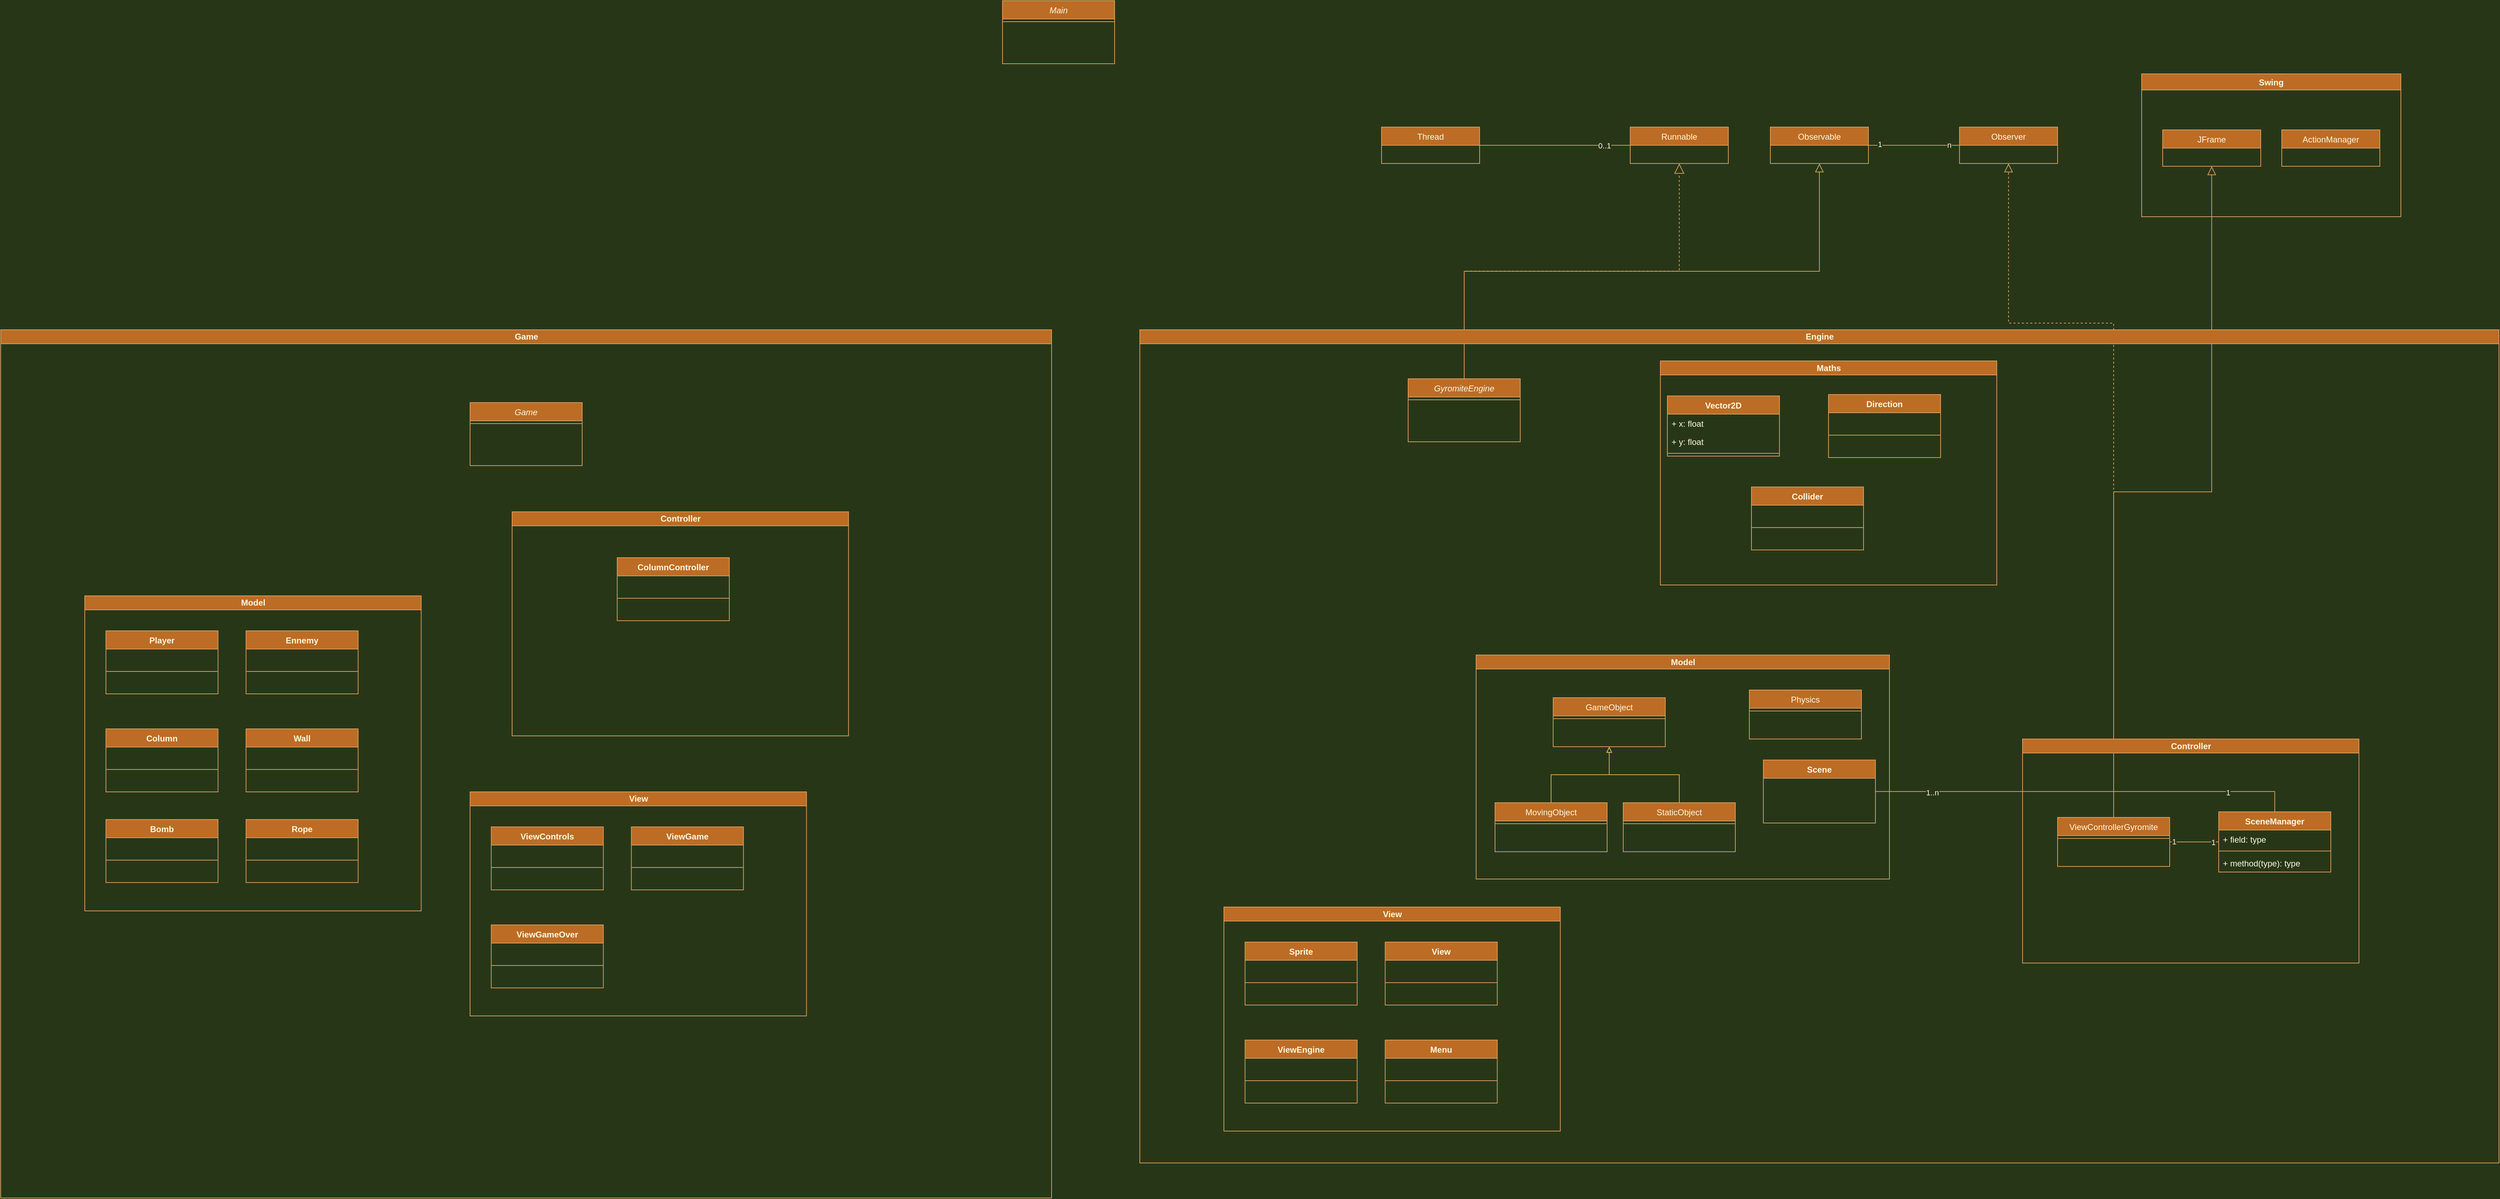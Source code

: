 <mxfile version="14.0.1" type="github">
  <diagram id="C5RBs43oDa-KdzZeNtuy" name="Page-1">
    <mxGraphModel dx="4154" dy="2034" grid="1" gridSize="10" guides="1" tooltips="1" connect="1" arrows="1" fold="1" page="1" pageScale="1" pageWidth="827" pageHeight="1169" background="#283618" math="0" shadow="0">
      <root>
        <mxCell id="WIyWlLk6GJQsqaUBKTNV-0" />
        <mxCell id="WIyWlLk6GJQsqaUBKTNV-1" parent="WIyWlLk6GJQsqaUBKTNV-0" />
        <mxCell id="8KOI1_YlrmLfLzNtjn5b-30" value="Thread" style="swimlane;fontStyle=0;childLayout=stackLayout;horizontal=1;startSize=26;fillColor=#BC6C25;horizontalStack=0;resizeParent=1;resizeParentMax=0;resizeLast=0;collapsible=1;marginBottom=0;strokeColor=#DDA15E;fontColor=#FEFAE0;" parent="WIyWlLk6GJQsqaUBKTNV-1" vertex="1">
          <mxGeometry x="-109" y="-909.5" width="140" height="52" as="geometry" />
        </mxCell>
        <mxCell id="8KOI1_YlrmLfLzNtjn5b-31" value="Observer" style="swimlane;fontStyle=0;childLayout=stackLayout;horizontal=1;startSize=26;fillColor=#BC6C25;horizontalStack=0;resizeParent=1;resizeParentMax=0;resizeLast=0;collapsible=1;marginBottom=0;strokeColor=#DDA15E;fontColor=#FEFAE0;" parent="WIyWlLk6GJQsqaUBKTNV-1" vertex="1">
          <mxGeometry x="716" y="-909.5" width="140" height="52" as="geometry" />
        </mxCell>
        <mxCell id="8KOI1_YlrmLfLzNtjn5b-64" style="edgeStyle=orthogonalEdgeStyle;rounded=0;sketch=0;orthogonalLoop=1;jettySize=auto;html=1;exitX=1;exitY=0.5;exitDx=0;exitDy=0;entryX=0;entryY=0.5;entryDx=0;entryDy=0;endArrow=none;endFill=0;fontColor=#FEFAE0;labelBackgroundColor=#283618;strokeColor=#DDA15E;" parent="WIyWlLk6GJQsqaUBKTNV-1" source="8KOI1_YlrmLfLzNtjn5b-32" target="8KOI1_YlrmLfLzNtjn5b-31" edge="1">
          <mxGeometry relative="1" as="geometry" />
        </mxCell>
        <mxCell id="8KOI1_YlrmLfLzNtjn5b-65" value="1" style="edgeLabel;html=1;align=center;verticalAlign=middle;resizable=0;points=[];fontColor=#FEFAE0;labelBackgroundColor=#283618;" parent="8KOI1_YlrmLfLzNtjn5b-64" vertex="1" connectable="0">
          <mxGeometry x="-0.754" y="2" relative="1" as="geometry">
            <mxPoint as="offset" />
          </mxGeometry>
        </mxCell>
        <mxCell id="8KOI1_YlrmLfLzNtjn5b-66" value="n" style="edgeLabel;html=1;align=center;verticalAlign=middle;resizable=0;points=[];fontColor=#FEFAE0;labelBackgroundColor=#283618;" parent="8KOI1_YlrmLfLzNtjn5b-64" vertex="1" connectable="0">
          <mxGeometry x="0.763" y="1" relative="1" as="geometry">
            <mxPoint as="offset" />
          </mxGeometry>
        </mxCell>
        <mxCell id="8KOI1_YlrmLfLzNtjn5b-32" value="Observable" style="swimlane;fontStyle=0;childLayout=stackLayout;horizontal=1;startSize=26;fillColor=#BC6C25;horizontalStack=0;resizeParent=1;resizeParentMax=0;resizeLast=0;collapsible=1;marginBottom=0;strokeColor=#DDA15E;fontColor=#FEFAE0;" parent="WIyWlLk6GJQsqaUBKTNV-1" vertex="1">
          <mxGeometry x="446" y="-909.5" width="140" height="52" as="geometry" />
        </mxCell>
        <mxCell id="8KOI1_YlrmLfLzNtjn5b-33" value="Runnable" style="swimlane;fontStyle=0;childLayout=stackLayout;horizontal=1;startSize=26;fillColor=#BC6C25;horizontalStack=0;resizeParent=1;resizeParentMax=0;resizeLast=0;collapsible=1;marginBottom=0;strokeColor=#DDA15E;fontColor=#FEFAE0;" parent="WIyWlLk6GJQsqaUBKTNV-1" vertex="1">
          <mxGeometry x="246" y="-909.5" width="140" height="52" as="geometry" />
        </mxCell>
        <mxCell id="8KOI1_YlrmLfLzNtjn5b-34" value="JFrame" style="swimlane;fontStyle=0;childLayout=stackLayout;horizontal=1;startSize=26;fillColor=#BC6C25;horizontalStack=0;resizeParent=1;resizeParentMax=0;resizeLast=0;collapsible=1;marginBottom=0;strokeColor=#DDA15E;fontColor=#FEFAE0;" parent="WIyWlLk6GJQsqaUBKTNV-1" vertex="1">
          <mxGeometry x="1006" y="-905.5" width="140" height="52" as="geometry" />
        </mxCell>
        <mxCell id="8KOI1_YlrmLfLzNtjn5b-35" value="ActionManager" style="swimlane;fontStyle=0;childLayout=stackLayout;horizontal=1;startSize=26;fillColor=#BC6C25;horizontalStack=0;resizeParent=1;resizeParentMax=0;resizeLast=0;collapsible=1;marginBottom=0;strokeColor=#DDA15E;fontColor=#FEFAE0;" parent="WIyWlLk6GJQsqaUBKTNV-1" vertex="1">
          <mxGeometry x="1176" y="-905.5" width="140" height="52" as="geometry" />
        </mxCell>
        <mxCell id="8KOI1_YlrmLfLzNtjn5b-39" value="" style="endArrow=none;html=1;fontColor=#FEFAE0;exitX=1;exitY=0.5;exitDx=0;exitDy=0;entryX=0;entryY=0.5;entryDx=0;entryDy=0;labelBackgroundColor=#283618;strokeColor=#DDA15E;" parent="WIyWlLk6GJQsqaUBKTNV-1" source="8KOI1_YlrmLfLzNtjn5b-30" target="8KOI1_YlrmLfLzNtjn5b-33" edge="1">
          <mxGeometry width="50" height="50" relative="1" as="geometry">
            <mxPoint x="406" y="-729.5" as="sourcePoint" />
            <mxPoint x="456" y="-779.5" as="targetPoint" />
          </mxGeometry>
        </mxCell>
        <mxCell id="8KOI1_YlrmLfLzNtjn5b-69" value="0..1" style="edgeLabel;html=1;align=center;verticalAlign=middle;resizable=0;points=[];fontColor=#FEFAE0;labelBackgroundColor=#283618;" parent="8KOI1_YlrmLfLzNtjn5b-39" vertex="1" connectable="0">
          <mxGeometry x="0.653" relative="1" as="geometry">
            <mxPoint as="offset" />
          </mxGeometry>
        </mxCell>
        <mxCell id="8KOI1_YlrmLfLzNtjn5b-40" value="" style="endArrow=block;endSize=10;endFill=0;shadow=0;strokeWidth=1;rounded=0;edgeStyle=elbowEdgeStyle;elbow=vertical;entryX=0.5;entryY=1;entryDx=0;entryDy=0;exitX=0.5;exitY=0;exitDx=0;exitDy=0;labelBackgroundColor=#283618;strokeColor=#DDA15E;fontColor=#FEFAE0;" parent="WIyWlLk6GJQsqaUBKTNV-1" source="8KOI1_YlrmLfLzNtjn5b-0" target="8KOI1_YlrmLfLzNtjn5b-32" edge="1">
          <mxGeometry width="160" relative="1" as="geometry">
            <mxPoint x="216" y="-449.5" as="sourcePoint" />
            <mxPoint x="316" y="-599.5" as="targetPoint" />
          </mxGeometry>
        </mxCell>
        <mxCell id="8KOI1_YlrmLfLzNtjn5b-41" value="" style="endArrow=block;dashed=1;endFill=0;endSize=12;html=1;fontColor=#FEFAE0;exitX=0.5;exitY=0;exitDx=0;exitDy=0;entryX=0.5;entryY=1;entryDx=0;entryDy=0;edgeStyle=orthogonalEdgeStyle;rounded=0;labelBackgroundColor=#283618;strokeColor=#DDA15E;" parent="WIyWlLk6GJQsqaUBKTNV-1" source="8KOI1_YlrmLfLzNtjn5b-0" target="8KOI1_YlrmLfLzNtjn5b-33" edge="1">
          <mxGeometry width="160" relative="1" as="geometry">
            <mxPoint x="356" y="-709.5" as="sourcePoint" />
            <mxPoint x="516" y="-709.5" as="targetPoint" />
          </mxGeometry>
        </mxCell>
        <mxCell id="8KOI1_YlrmLfLzNtjn5b-50" value="" style="endArrow=block;endSize=10;endFill=0;shadow=0;strokeWidth=1;rounded=0;edgeStyle=elbowEdgeStyle;elbow=vertical;entryX=0.5;entryY=1;entryDx=0;entryDy=0;exitX=0.5;exitY=0;exitDx=0;exitDy=0;labelBackgroundColor=#283618;strokeColor=#DDA15E;fontColor=#FEFAE0;" parent="WIyWlLk6GJQsqaUBKTNV-1" source="8KOI1_YlrmLfLzNtjn5b-42" target="8KOI1_YlrmLfLzNtjn5b-34" edge="1">
          <mxGeometry width="160" relative="1" as="geometry">
            <mxPoint x="-19.0" y="-269.5" as="sourcePoint" />
            <mxPoint x="336" y="-399.5" as="targetPoint" />
          </mxGeometry>
        </mxCell>
        <mxCell id="8KOI1_YlrmLfLzNtjn5b-63" value="" style="endArrow=block;endSize=10;endFill=0;shadow=0;strokeWidth=1;rounded=0;edgeStyle=elbowEdgeStyle;elbow=vertical;entryX=0.5;entryY=1;entryDx=0;entryDy=0;exitX=0.5;exitY=0;exitDx=0;exitDy=0;dashed=1;labelBackgroundColor=#283618;strokeColor=#DDA15E;fontColor=#FEFAE0;" parent="WIyWlLk6GJQsqaUBKTNV-1" source="8KOI1_YlrmLfLzNtjn5b-42" target="8KOI1_YlrmLfLzNtjn5b-31" edge="1">
          <mxGeometry width="160" relative="1" as="geometry">
            <mxPoint x="826" y="-309.5" as="sourcePoint" />
            <mxPoint x="1116" y="-537.5" as="targetPoint" />
            <Array as="points">
              <mxPoint x="786" y="-629.5" />
              <mxPoint x="976" y="-349.5" />
            </Array>
          </mxGeometry>
        </mxCell>
        <mxCell id="8KOI1_YlrmLfLzNtjn5b-75" value="Engine" style="swimlane;html=1;startSize=20;horizontal=1;containerType=tree;newEdgeStyle={&quot;edgeStyle&quot;:&quot;elbowEdgeStyle&quot;,&quot;startArrow&quot;:&quot;none&quot;,&quot;endArrow&quot;:&quot;none&quot;};fillColor=#BC6C25;strokeColor=#DDA15E;fontColor=#FEFAE0;" parent="WIyWlLk6GJQsqaUBKTNV-1" vertex="1">
          <mxGeometry x="-454" y="-620" width="1940" height="1190" as="geometry" />
        </mxCell>
        <mxCell id="8KOI1_YlrmLfLzNtjn5b-81" value="Controller" style="swimlane;html=1;startSize=20;horizontal=1;containerType=tree;newEdgeStyle={&quot;edgeStyle&quot;:&quot;elbowEdgeStyle&quot;,&quot;startArrow&quot;:&quot;none&quot;,&quot;endArrow&quot;:&quot;none&quot;};fillColor=#BC6C25;strokeColor=#DDA15E;fontColor=#FEFAE0;" parent="8KOI1_YlrmLfLzNtjn5b-75" vertex="1">
          <mxGeometry x="1260" y="584.5" width="480.2" height="320" as="geometry" />
        </mxCell>
        <mxCell id="8KOI1_YlrmLfLzNtjn5b-42" value="ViewControllerGyromite" style="swimlane;fontStyle=0;align=center;verticalAlign=top;childLayout=stackLayout;horizontal=1;startSize=26;horizontalStack=0;resizeParent=1;resizeLast=0;collapsible=1;marginBottom=0;rounded=0;shadow=0;strokeWidth=1;fillColor=#BC6C25;strokeColor=#DDA15E;fontColor=#FEFAE0;" parent="8KOI1_YlrmLfLzNtjn5b-81" vertex="1">
          <mxGeometry x="50" y="112" width="160" height="70" as="geometry">
            <mxRectangle x="340" y="380" width="170" height="26" as="alternateBounds" />
          </mxGeometry>
        </mxCell>
        <mxCell id="8KOI1_YlrmLfLzNtjn5b-43" value="" style="line;html=1;strokeWidth=1;align=left;verticalAlign=middle;spacingTop=-1;spacingLeft=3;spacingRight=3;rotatable=0;labelPosition=right;points=[];portConstraint=eastwest;labelBackgroundColor=#283618;fillColor=#BC6C25;strokeColor=#DDA15E;fontColor=#FEFAE0;" parent="8KOI1_YlrmLfLzNtjn5b-42" vertex="1">
          <mxGeometry y="26" width="160" height="8" as="geometry" />
        </mxCell>
        <mxCell id="8KOI1_YlrmLfLzNtjn5b-113" value="SceneManager" style="swimlane;fontStyle=1;align=center;verticalAlign=top;childLayout=stackLayout;horizontal=1;startSize=26;horizontalStack=0;resizeParent=1;resizeParentMax=0;resizeLast=0;collapsible=1;marginBottom=0;fillColor=#BC6C25;strokeColor=#DDA15E;fontColor=#FEFAE0;" parent="8KOI1_YlrmLfLzNtjn5b-81" vertex="1">
          <mxGeometry x="280" y="104" width="160" height="86" as="geometry" />
        </mxCell>
        <mxCell id="8KOI1_YlrmLfLzNtjn5b-114" value="+ field: type" style="text;strokeColor=none;fillColor=none;align=left;verticalAlign=top;spacingLeft=4;spacingRight=4;overflow=hidden;rotatable=0;points=[[0,0.5],[1,0.5]];portConstraint=eastwest;fontColor=#FEFAE0;" parent="8KOI1_YlrmLfLzNtjn5b-113" vertex="1">
          <mxGeometry y="26" width="160" height="26" as="geometry" />
        </mxCell>
        <mxCell id="8KOI1_YlrmLfLzNtjn5b-115" value="" style="line;strokeWidth=1;fillColor=none;align=left;verticalAlign=middle;spacingTop=-1;spacingLeft=3;spacingRight=3;rotatable=0;labelPosition=right;points=[];portConstraint=eastwest;labelBackgroundColor=#283618;strokeColor=#DDA15E;fontColor=#FEFAE0;" parent="8KOI1_YlrmLfLzNtjn5b-113" vertex="1">
          <mxGeometry y="52" width="160" height="8" as="geometry" />
        </mxCell>
        <mxCell id="8KOI1_YlrmLfLzNtjn5b-116" value="+ method(type): type" style="text;strokeColor=none;fillColor=none;align=left;verticalAlign=top;spacingLeft=4;spacingRight=4;overflow=hidden;rotatable=0;points=[[0,0.5],[1,0.5]];portConstraint=eastwest;fontColor=#FEFAE0;" parent="8KOI1_YlrmLfLzNtjn5b-113" vertex="1">
          <mxGeometry y="60" width="160" height="26" as="geometry" />
        </mxCell>
        <mxCell id="8KOI1_YlrmLfLzNtjn5b-117" style="edgeStyle=orthogonalEdgeStyle;rounded=0;sketch=0;orthogonalLoop=1;jettySize=auto;html=1;entryX=1;entryY=0.5;entryDx=0;entryDy=0;endArrow=none;endFill=0;fontColor=#FEFAE0;labelBackgroundColor=#283618;strokeColor=#DDA15E;" parent="8KOI1_YlrmLfLzNtjn5b-81" source="8KOI1_YlrmLfLzNtjn5b-113" target="8KOI1_YlrmLfLzNtjn5b-42" edge="1">
          <mxGeometry relative="1" as="geometry" />
        </mxCell>
        <mxCell id="8KOI1_YlrmLfLzNtjn5b-118" value="1" style="edgeLabel;html=1;align=center;verticalAlign=middle;resizable=0;points=[];fontColor=#FEFAE0;labelBackgroundColor=#283618;" parent="8KOI1_YlrmLfLzNtjn5b-117" vertex="1" connectable="0">
          <mxGeometry x="0.841" y="-1" relative="1" as="geometry">
            <mxPoint as="offset" />
          </mxGeometry>
        </mxCell>
        <mxCell id="8KOI1_YlrmLfLzNtjn5b-119" value="1" style="edgeLabel;html=1;align=center;verticalAlign=middle;resizable=0;points=[];fontColor=#FEFAE0;labelBackgroundColor=#283618;" parent="8KOI1_YlrmLfLzNtjn5b-117" vertex="1" connectable="0">
          <mxGeometry x="-0.751" relative="1" as="geometry">
            <mxPoint as="offset" />
          </mxGeometry>
        </mxCell>
        <mxCell id="8KOI1_YlrmLfLzNtjn5b-0" value="GyromiteEngine" style="swimlane;fontStyle=2;align=center;verticalAlign=top;childLayout=stackLayout;horizontal=1;startSize=26;horizontalStack=0;resizeParent=1;resizeLast=0;collapsible=1;marginBottom=0;rounded=0;shadow=0;strokeWidth=1;fillColor=#BC6C25;strokeColor=#DDA15E;fontColor=#FEFAE0;" parent="8KOI1_YlrmLfLzNtjn5b-75" vertex="1">
          <mxGeometry x="383" y="70" width="160" height="90" as="geometry">
            <mxRectangle x="230" y="140" width="160" height="26" as="alternateBounds" />
          </mxGeometry>
        </mxCell>
        <mxCell id="8KOI1_YlrmLfLzNtjn5b-4" value="" style="line;html=1;strokeWidth=1;align=left;verticalAlign=middle;spacingTop=-1;spacingLeft=3;spacingRight=3;rotatable=0;labelPosition=right;points=[];portConstraint=eastwest;labelBackgroundColor=#283618;fillColor=#BC6C25;strokeColor=#DDA15E;fontColor=#FEFAE0;" parent="8KOI1_YlrmLfLzNtjn5b-0" vertex="1">
          <mxGeometry y="26" width="160" height="8" as="geometry" />
        </mxCell>
        <mxCell id="5Mr3wBkSUfu-SN_bbP91-8" value="Model" style="swimlane;html=1;startSize=20;horizontal=1;containerType=tree;newEdgeStyle={&quot;edgeStyle&quot;:&quot;elbowEdgeStyle&quot;,&quot;startArrow&quot;:&quot;none&quot;,&quot;endArrow&quot;:&quot;none&quot;};fillColor=#BC6C25;strokeColor=#DDA15E;fontColor=#FEFAE0;" vertex="1" parent="8KOI1_YlrmLfLzNtjn5b-75">
          <mxGeometry x="480" y="464.5" width="590" height="320" as="geometry" />
        </mxCell>
        <mxCell id="8KOI1_YlrmLfLzNtjn5b-17" value="GameObject" style="swimlane;fontStyle=0;align=center;verticalAlign=top;childLayout=stackLayout;horizontal=1;startSize=26;horizontalStack=0;resizeParent=1;resizeLast=0;collapsible=1;marginBottom=0;rounded=0;shadow=0;strokeWidth=1;fillColor=#BC6C25;strokeColor=#DDA15E;fontColor=#FEFAE0;" parent="5Mr3wBkSUfu-SN_bbP91-8" vertex="1">
          <mxGeometry x="110" y="61" width="160" height="70" as="geometry">
            <mxRectangle x="550" y="140" width="160" height="26" as="alternateBounds" />
          </mxGeometry>
        </mxCell>
        <mxCell id="8KOI1_YlrmLfLzNtjn5b-23" value="" style="line;html=1;strokeWidth=1;align=left;verticalAlign=middle;spacingTop=-1;spacingLeft=3;spacingRight=3;rotatable=0;labelPosition=right;points=[];portConstraint=eastwest;labelBackgroundColor=#283618;fillColor=#BC6C25;strokeColor=#DDA15E;fontColor=#FEFAE0;" parent="8KOI1_YlrmLfLzNtjn5b-17" vertex="1">
          <mxGeometry y="26" width="160" height="8" as="geometry" />
        </mxCell>
        <mxCell id="8KOI1_YlrmLfLzNtjn5b-70" value="Physics" style="swimlane;fontStyle=0;align=center;verticalAlign=top;childLayout=stackLayout;horizontal=1;startSize=26;horizontalStack=0;resizeParent=1;resizeLast=0;collapsible=1;marginBottom=0;rounded=0;shadow=0;strokeWidth=1;fillColor=#BC6C25;strokeColor=#DDA15E;fontColor=#FEFAE0;" parent="5Mr3wBkSUfu-SN_bbP91-8" vertex="1">
          <mxGeometry x="390" y="50" width="160" height="70" as="geometry">
            <mxRectangle x="550" y="140" width="160" height="26" as="alternateBounds" />
          </mxGeometry>
        </mxCell>
        <mxCell id="8KOI1_YlrmLfLzNtjn5b-71" value="" style="line;html=1;strokeWidth=1;align=left;verticalAlign=middle;spacingTop=-1;spacingLeft=3;spacingRight=3;rotatable=0;labelPosition=right;points=[];portConstraint=eastwest;labelBackgroundColor=#283618;fillColor=#BC6C25;strokeColor=#DDA15E;fontColor=#FEFAE0;" parent="8KOI1_YlrmLfLzNtjn5b-70" vertex="1">
          <mxGeometry y="26" width="160" height="8" as="geometry" />
        </mxCell>
        <mxCell id="5Mr3wBkSUfu-SN_bbP91-71" style="edgeStyle=orthogonalEdgeStyle;rounded=0;orthogonalLoop=1;jettySize=auto;html=1;exitX=0.5;exitY=0;exitDx=0;exitDy=0;entryX=0.5;entryY=1;entryDx=0;entryDy=0;fillColor=#fff2cc;strokeColor=#d6b656;endArrow=block;endFill=0;" edge="1" parent="5Mr3wBkSUfu-SN_bbP91-8" source="5Mr3wBkSUfu-SN_bbP91-67" target="8KOI1_YlrmLfLzNtjn5b-17">
          <mxGeometry relative="1" as="geometry" />
        </mxCell>
        <mxCell id="5Mr3wBkSUfu-SN_bbP91-67" value="MovingObject" style="swimlane;fontStyle=0;align=center;verticalAlign=top;childLayout=stackLayout;horizontal=1;startSize=26;horizontalStack=0;resizeParent=1;resizeLast=0;collapsible=1;marginBottom=0;rounded=0;shadow=0;strokeWidth=1;fillColor=#BC6C25;strokeColor=#DDA15E;fontColor=#FEFAE0;" vertex="1" parent="5Mr3wBkSUfu-SN_bbP91-8">
          <mxGeometry x="27" y="211" width="160" height="70" as="geometry">
            <mxRectangle x="550" y="140" width="160" height="26" as="alternateBounds" />
          </mxGeometry>
        </mxCell>
        <mxCell id="5Mr3wBkSUfu-SN_bbP91-68" value="" style="line;html=1;strokeWidth=1;align=left;verticalAlign=middle;spacingTop=-1;spacingLeft=3;spacingRight=3;rotatable=0;labelPosition=right;points=[];portConstraint=eastwest;labelBackgroundColor=#283618;fillColor=#BC6C25;strokeColor=#DDA15E;fontColor=#FEFAE0;" vertex="1" parent="5Mr3wBkSUfu-SN_bbP91-67">
          <mxGeometry y="26" width="160" height="8" as="geometry" />
        </mxCell>
        <mxCell id="5Mr3wBkSUfu-SN_bbP91-69" value="StaticObject" style="swimlane;fontStyle=0;align=center;verticalAlign=top;childLayout=stackLayout;horizontal=1;startSize=26;horizontalStack=0;resizeParent=1;resizeLast=0;collapsible=1;marginBottom=0;rounded=0;shadow=0;strokeWidth=1;fillColor=#BC6C25;strokeColor=#DDA15E;fontColor=#FEFAE0;" vertex="1" parent="5Mr3wBkSUfu-SN_bbP91-8">
          <mxGeometry x="210" y="211" width="160" height="70" as="geometry">
            <mxRectangle x="550" y="140" width="160" height="26" as="alternateBounds" />
          </mxGeometry>
        </mxCell>
        <mxCell id="5Mr3wBkSUfu-SN_bbP91-70" value="" style="line;html=1;strokeWidth=1;align=left;verticalAlign=middle;spacingTop=-1;spacingLeft=3;spacingRight=3;rotatable=0;labelPosition=right;points=[];portConstraint=eastwest;labelBackgroundColor=#283618;fillColor=#BC6C25;strokeColor=#DDA15E;fontColor=#FEFAE0;" vertex="1" parent="5Mr3wBkSUfu-SN_bbP91-69">
          <mxGeometry y="26" width="160" height="8" as="geometry" />
        </mxCell>
        <mxCell id="5Mr3wBkSUfu-SN_bbP91-72" style="edgeStyle=orthogonalEdgeStyle;rounded=0;orthogonalLoop=1;jettySize=auto;html=1;exitX=0.5;exitY=0;exitDx=0;exitDy=0;fillColor=#fff2cc;strokeColor=#d6b656;endArrow=block;endFill=0;entryX=0.5;entryY=1;entryDx=0;entryDy=0;" edge="1" parent="5Mr3wBkSUfu-SN_bbP91-8" source="5Mr3wBkSUfu-SN_bbP91-69" target="8KOI1_YlrmLfLzNtjn5b-17">
          <mxGeometry relative="1" as="geometry">
            <mxPoint x="1370" y="390" as="targetPoint" />
          </mxGeometry>
        </mxCell>
        <mxCell id="8KOI1_YlrmLfLzNtjn5b-104" value="Scene" style="swimlane;fontStyle=1;align=center;verticalAlign=top;childLayout=stackLayout;horizontal=1;startSize=26;horizontalStack=0;resizeParent=1;resizeParentMax=0;resizeLast=0;collapsible=1;marginBottom=0;fillColor=#BC6C25;strokeColor=#DDA15E;fontColor=#FEFAE0;" parent="5Mr3wBkSUfu-SN_bbP91-8" vertex="1">
          <mxGeometry x="410" y="150" width="160" height="90" as="geometry" />
        </mxCell>
        <mxCell id="5Mr3wBkSUfu-SN_bbP91-58" value="View" style="swimlane;html=1;startSize=20;horizontal=1;containerType=tree;newEdgeStyle={&quot;edgeStyle&quot;:&quot;elbowEdgeStyle&quot;,&quot;startArrow&quot;:&quot;none&quot;,&quot;endArrow&quot;:&quot;none&quot;};fillColor=#BC6C25;strokeColor=#DDA15E;fontColor=#FEFAE0;" vertex="1" parent="8KOI1_YlrmLfLzNtjn5b-75">
          <mxGeometry x="120" y="824.5" width="480.2" height="320" as="geometry" />
        </mxCell>
        <mxCell id="5Mr3wBkSUfu-SN_bbP91-59" value="ViewEngine" style="swimlane;fontStyle=1;align=center;verticalAlign=top;childLayout=stackLayout;horizontal=1;startSize=26;horizontalStack=0;resizeParent=1;resizeParentMax=0;resizeLast=0;collapsible=1;marginBottom=0;fillColor=#BC6C25;strokeColor=#DDA15E;fontColor=#FEFAE0;" vertex="1" parent="5Mr3wBkSUfu-SN_bbP91-58">
          <mxGeometry x="30.2" y="190" width="160" height="90" as="geometry" />
        </mxCell>
        <mxCell id="5Mr3wBkSUfu-SN_bbP91-60" value="" style="line;strokeWidth=1;fillColor=none;align=left;verticalAlign=middle;spacingTop=-1;spacingLeft=3;spacingRight=3;rotatable=0;labelPosition=right;points=[];portConstraint=eastwest;labelBackgroundColor=#283618;strokeColor=#DDA15E;fontColor=#FEFAE0;" vertex="1" parent="5Mr3wBkSUfu-SN_bbP91-59">
          <mxGeometry y="26" width="160" height="64" as="geometry" />
        </mxCell>
        <mxCell id="5Mr3wBkSUfu-SN_bbP91-61" value="View" style="swimlane;fontStyle=1;align=center;verticalAlign=top;childLayout=stackLayout;horizontal=1;startSize=26;horizontalStack=0;resizeParent=1;resizeParentMax=0;resizeLast=0;collapsible=1;marginBottom=0;fillColor=#BC6C25;strokeColor=#DDA15E;fontColor=#FEFAE0;" vertex="1" parent="5Mr3wBkSUfu-SN_bbP91-58">
          <mxGeometry x="230.2" y="50" width="160" height="90" as="geometry" />
        </mxCell>
        <mxCell id="5Mr3wBkSUfu-SN_bbP91-62" value="" style="line;strokeWidth=1;fillColor=none;align=left;verticalAlign=middle;spacingTop=-1;spacingLeft=3;spacingRight=3;rotatable=0;labelPosition=right;points=[];portConstraint=eastwest;labelBackgroundColor=#283618;strokeColor=#DDA15E;fontColor=#FEFAE0;" vertex="1" parent="5Mr3wBkSUfu-SN_bbP91-61">
          <mxGeometry y="26" width="160" height="64" as="geometry" />
        </mxCell>
        <mxCell id="5Mr3wBkSUfu-SN_bbP91-63" value="Sprite" style="swimlane;fontStyle=1;align=center;verticalAlign=top;childLayout=stackLayout;horizontal=1;startSize=26;horizontalStack=0;resizeParent=1;resizeParentMax=0;resizeLast=0;collapsible=1;marginBottom=0;fillColor=#BC6C25;strokeColor=#DDA15E;fontColor=#FEFAE0;" vertex="1" parent="5Mr3wBkSUfu-SN_bbP91-58">
          <mxGeometry x="30.2" y="50" width="160" height="90" as="geometry" />
        </mxCell>
        <mxCell id="5Mr3wBkSUfu-SN_bbP91-64" value="" style="line;strokeWidth=1;fillColor=none;align=left;verticalAlign=middle;spacingTop=-1;spacingLeft=3;spacingRight=3;rotatable=0;labelPosition=right;points=[];portConstraint=eastwest;labelBackgroundColor=#283618;strokeColor=#DDA15E;fontColor=#FEFAE0;" vertex="1" parent="5Mr3wBkSUfu-SN_bbP91-63">
          <mxGeometry y="26" width="160" height="64" as="geometry" />
        </mxCell>
        <mxCell id="5Mr3wBkSUfu-SN_bbP91-65" value="Menu" style="swimlane;fontStyle=1;align=center;verticalAlign=top;childLayout=stackLayout;horizontal=1;startSize=26;horizontalStack=0;resizeParent=1;resizeParentMax=0;resizeLast=0;collapsible=1;marginBottom=0;fillColor=#BC6C25;strokeColor=#DDA15E;fontColor=#FEFAE0;" vertex="1" parent="5Mr3wBkSUfu-SN_bbP91-58">
          <mxGeometry x="230.2" y="190" width="160" height="90" as="geometry" />
        </mxCell>
        <mxCell id="5Mr3wBkSUfu-SN_bbP91-66" value="" style="line;strokeWidth=1;fillColor=none;align=left;verticalAlign=middle;spacingTop=-1;spacingLeft=3;spacingRight=3;rotatable=0;labelPosition=right;points=[];portConstraint=eastwest;labelBackgroundColor=#283618;strokeColor=#DDA15E;fontColor=#FEFAE0;" vertex="1" parent="5Mr3wBkSUfu-SN_bbP91-65">
          <mxGeometry y="26" width="160" height="64" as="geometry" />
        </mxCell>
        <mxCell id="5Mr3wBkSUfu-SN_bbP91-73" value="Maths" style="swimlane;html=1;startSize=20;horizontal=1;containerType=tree;newEdgeStyle={&quot;edgeStyle&quot;:&quot;elbowEdgeStyle&quot;,&quot;startArrow&quot;:&quot;none&quot;,&quot;endArrow&quot;:&quot;none&quot;};fillColor=#BC6C25;strokeColor=#DDA15E;fontColor=#FEFAE0;" vertex="1" parent="8KOI1_YlrmLfLzNtjn5b-75">
          <mxGeometry x="743" y="44.5" width="480.2" height="320" as="geometry" />
        </mxCell>
        <mxCell id="5Mr3wBkSUfu-SN_bbP91-74" value="Vector2D" style="swimlane;fontStyle=1;align=center;verticalAlign=top;childLayout=stackLayout;horizontal=1;startSize=26;horizontalStack=0;resizeParent=1;resizeParentMax=0;resizeLast=0;collapsible=1;marginBottom=0;fillColor=#BC6C25;strokeColor=#DDA15E;fontColor=#FEFAE0;" vertex="1" parent="5Mr3wBkSUfu-SN_bbP91-73">
          <mxGeometry x="10" y="50" width="160" height="86" as="geometry" />
        </mxCell>
        <mxCell id="5Mr3wBkSUfu-SN_bbP91-75" value="+ x: float" style="text;strokeColor=none;fillColor=none;align=left;verticalAlign=top;spacingLeft=4;spacingRight=4;overflow=hidden;rotatable=0;points=[[0,0.5],[1,0.5]];portConstraint=eastwest;fontColor=#FEFAE0;" vertex="1" parent="5Mr3wBkSUfu-SN_bbP91-74">
          <mxGeometry y="26" width="160" height="26" as="geometry" />
        </mxCell>
        <mxCell id="5Mr3wBkSUfu-SN_bbP91-76" value="+ y: float" style="text;strokeColor=none;fillColor=none;align=left;verticalAlign=top;spacingLeft=4;spacingRight=4;overflow=hidden;rotatable=0;points=[[0,0.5],[1,0.5]];portConstraint=eastwest;fontColor=#FEFAE0;" vertex="1" parent="5Mr3wBkSUfu-SN_bbP91-74">
          <mxGeometry y="52" width="160" height="26" as="geometry" />
        </mxCell>
        <mxCell id="5Mr3wBkSUfu-SN_bbP91-77" value="" style="line;strokeWidth=1;fillColor=none;align=left;verticalAlign=middle;spacingTop=-1;spacingLeft=3;spacingRight=3;rotatable=0;labelPosition=right;points=[];portConstraint=eastwest;labelBackgroundColor=#283618;strokeColor=#DDA15E;fontColor=#FEFAE0;" vertex="1" parent="5Mr3wBkSUfu-SN_bbP91-74">
          <mxGeometry y="78" width="160" height="8" as="geometry" />
        </mxCell>
        <mxCell id="5Mr3wBkSUfu-SN_bbP91-78" value="Direction" style="swimlane;fontStyle=1;align=center;verticalAlign=top;childLayout=stackLayout;horizontal=1;startSize=26;horizontalStack=0;resizeParent=1;resizeParentMax=0;resizeLast=0;collapsible=1;marginBottom=0;fillColor=#BC6C25;strokeColor=#DDA15E;fontColor=#FEFAE0;" vertex="1" parent="5Mr3wBkSUfu-SN_bbP91-73">
          <mxGeometry x="240" y="48" width="160" height="90" as="geometry" />
        </mxCell>
        <mxCell id="5Mr3wBkSUfu-SN_bbP91-79" value="" style="line;strokeWidth=1;fillColor=none;align=left;verticalAlign=middle;spacingTop=-1;spacingLeft=3;spacingRight=3;rotatable=0;labelPosition=right;points=[];portConstraint=eastwest;labelBackgroundColor=#283618;strokeColor=#DDA15E;fontColor=#FEFAE0;" vertex="1" parent="5Mr3wBkSUfu-SN_bbP91-78">
          <mxGeometry y="26" width="160" height="64" as="geometry" />
        </mxCell>
        <mxCell id="5Mr3wBkSUfu-SN_bbP91-80" value="Collider" style="swimlane;fontStyle=1;align=center;verticalAlign=top;childLayout=stackLayout;horizontal=1;startSize=26;horizontalStack=0;resizeParent=1;resizeParentMax=0;resizeLast=0;collapsible=1;marginBottom=0;fillColor=#BC6C25;strokeColor=#DDA15E;fontColor=#FEFAE0;" vertex="1" parent="5Mr3wBkSUfu-SN_bbP91-73">
          <mxGeometry x="130" y="180" width="160" height="90" as="geometry" />
        </mxCell>
        <mxCell id="5Mr3wBkSUfu-SN_bbP91-81" value="" style="line;strokeWidth=1;fillColor=none;align=left;verticalAlign=middle;spacingTop=-1;spacingLeft=3;spacingRight=3;rotatable=0;labelPosition=right;points=[];portConstraint=eastwest;labelBackgroundColor=#283618;strokeColor=#DDA15E;fontColor=#FEFAE0;" vertex="1" parent="5Mr3wBkSUfu-SN_bbP91-80">
          <mxGeometry y="26" width="160" height="64" as="geometry" />
        </mxCell>
        <mxCell id="8KOI1_YlrmLfLzNtjn5b-120" style="edgeStyle=orthogonalEdgeStyle;rounded=0;sketch=0;orthogonalLoop=1;jettySize=auto;html=1;entryX=0.5;entryY=0;entryDx=0;entryDy=0;endArrow=none;endFill=0;fontColor=#FEFAE0;labelBackgroundColor=#283618;strokeColor=#DDA15E;" parent="8KOI1_YlrmLfLzNtjn5b-75" source="8KOI1_YlrmLfLzNtjn5b-104" target="8KOI1_YlrmLfLzNtjn5b-113" edge="1">
          <mxGeometry relative="1" as="geometry" />
        </mxCell>
        <mxCell id="8KOI1_YlrmLfLzNtjn5b-121" value="1" style="edgeLabel;html=1;align=center;verticalAlign=middle;resizable=0;points=[];fontColor=#FEFAE0;labelBackgroundColor=#283618;" parent="8KOI1_YlrmLfLzNtjn5b-120" vertex="1" connectable="0">
          <mxGeometry x="0.678" y="-1" relative="1" as="geometry">
            <mxPoint as="offset" />
          </mxGeometry>
        </mxCell>
        <mxCell id="8KOI1_YlrmLfLzNtjn5b-122" value="1..n" style="edgeLabel;html=1;align=center;verticalAlign=middle;resizable=0;points=[];fontColor=#FEFAE0;labelBackgroundColor=#283618;" parent="8KOI1_YlrmLfLzNtjn5b-120" vertex="1" connectable="0">
          <mxGeometry x="-0.729" y="-1" relative="1" as="geometry">
            <mxPoint as="offset" />
          </mxGeometry>
        </mxCell>
        <mxCell id="8KOI1_YlrmLfLzNtjn5b-93" value="Game" style="swimlane;html=1;startSize=20;horizontal=1;containerType=tree;newEdgeStyle={&quot;edgeStyle&quot;:&quot;elbowEdgeStyle&quot;,&quot;startArrow&quot;:&quot;none&quot;,&quot;endArrow&quot;:&quot;none&quot;};strokeColor=#DDA15E;fillColor=#BC6C25;fontColor=#FEFAE0;" parent="WIyWlLk6GJQsqaUBKTNV-1" vertex="1">
          <mxGeometry x="-2080" y="-620" width="1500" height="1240" as="geometry" />
        </mxCell>
        <mxCell id="8KOI1_YlrmLfLzNtjn5b-110" value="Game" style="swimlane;fontStyle=2;align=center;verticalAlign=top;childLayout=stackLayout;horizontal=1;startSize=26;horizontalStack=0;resizeParent=1;resizeLast=0;collapsible=1;marginBottom=0;rounded=0;shadow=0;strokeWidth=1;fillColor=#BC6C25;strokeColor=#DDA15E;fontColor=#FEFAE0;" parent="8KOI1_YlrmLfLzNtjn5b-93" vertex="1">
          <mxGeometry x="670" y="104" width="160" height="90" as="geometry">
            <mxRectangle x="230" y="140" width="160" height="26" as="alternateBounds" />
          </mxGeometry>
        </mxCell>
        <mxCell id="8KOI1_YlrmLfLzNtjn5b-111" value="" style="line;html=1;strokeWidth=1;align=left;verticalAlign=middle;spacingTop=-1;spacingLeft=3;spacingRight=3;rotatable=0;labelPosition=right;points=[];portConstraint=eastwest;labelBackgroundColor=#283618;fillColor=#BC6C25;strokeColor=#DDA15E;fontColor=#FEFAE0;" parent="8KOI1_YlrmLfLzNtjn5b-110" vertex="1">
          <mxGeometry y="26" width="160" height="8" as="geometry" />
        </mxCell>
        <mxCell id="5Mr3wBkSUfu-SN_bbP91-49" value="View" style="swimlane;html=1;startSize=20;horizontal=1;containerType=tree;newEdgeStyle={&quot;edgeStyle&quot;:&quot;elbowEdgeStyle&quot;,&quot;startArrow&quot;:&quot;none&quot;,&quot;endArrow&quot;:&quot;none&quot;};fillColor=#BC6C25;strokeColor=#DDA15E;fontColor=#FEFAE0;" vertex="1" parent="8KOI1_YlrmLfLzNtjn5b-93">
          <mxGeometry x="670" y="660" width="480.2" height="320" as="geometry" />
        </mxCell>
        <mxCell id="5Mr3wBkSUfu-SN_bbP91-50" value="ViewGameOver" style="swimlane;fontStyle=1;align=center;verticalAlign=top;childLayout=stackLayout;horizontal=1;startSize=26;horizontalStack=0;resizeParent=1;resizeParentMax=0;resizeLast=0;collapsible=1;marginBottom=0;fillColor=#BC6C25;strokeColor=#DDA15E;fontColor=#FEFAE0;" vertex="1" parent="5Mr3wBkSUfu-SN_bbP91-49">
          <mxGeometry x="30.2" y="190" width="160" height="90" as="geometry" />
        </mxCell>
        <mxCell id="5Mr3wBkSUfu-SN_bbP91-51" value="" style="line;strokeWidth=1;fillColor=none;align=left;verticalAlign=middle;spacingTop=-1;spacingLeft=3;spacingRight=3;rotatable=0;labelPosition=right;points=[];portConstraint=eastwest;labelBackgroundColor=#283618;strokeColor=#DDA15E;fontColor=#FEFAE0;" vertex="1" parent="5Mr3wBkSUfu-SN_bbP91-50">
          <mxGeometry y="26" width="160" height="64" as="geometry" />
        </mxCell>
        <mxCell id="5Mr3wBkSUfu-SN_bbP91-52" value="ViewGame" style="swimlane;fontStyle=1;align=center;verticalAlign=top;childLayout=stackLayout;horizontal=1;startSize=26;horizontalStack=0;resizeParent=1;resizeParentMax=0;resizeLast=0;collapsible=1;marginBottom=0;fillColor=#BC6C25;strokeColor=#DDA15E;fontColor=#FEFAE0;" vertex="1" parent="5Mr3wBkSUfu-SN_bbP91-49">
          <mxGeometry x="230.2" y="50" width="160" height="90" as="geometry" />
        </mxCell>
        <mxCell id="5Mr3wBkSUfu-SN_bbP91-53" value="" style="line;strokeWidth=1;fillColor=none;align=left;verticalAlign=middle;spacingTop=-1;spacingLeft=3;spacingRight=3;rotatable=0;labelPosition=right;points=[];portConstraint=eastwest;labelBackgroundColor=#283618;strokeColor=#DDA15E;fontColor=#FEFAE0;" vertex="1" parent="5Mr3wBkSUfu-SN_bbP91-52">
          <mxGeometry y="26" width="160" height="64" as="geometry" />
        </mxCell>
        <mxCell id="5Mr3wBkSUfu-SN_bbP91-54" value="ViewControls" style="swimlane;fontStyle=1;align=center;verticalAlign=top;childLayout=stackLayout;horizontal=1;startSize=26;horizontalStack=0;resizeParent=1;resizeParentMax=0;resizeLast=0;collapsible=1;marginBottom=0;fillColor=#BC6C25;strokeColor=#DDA15E;fontColor=#FEFAE0;" vertex="1" parent="5Mr3wBkSUfu-SN_bbP91-49">
          <mxGeometry x="30.2" y="50" width="160" height="90" as="geometry" />
        </mxCell>
        <mxCell id="5Mr3wBkSUfu-SN_bbP91-55" value="" style="line;strokeWidth=1;fillColor=none;align=left;verticalAlign=middle;spacingTop=-1;spacingLeft=3;spacingRight=3;rotatable=0;labelPosition=right;points=[];portConstraint=eastwest;labelBackgroundColor=#283618;strokeColor=#DDA15E;fontColor=#FEFAE0;" vertex="1" parent="5Mr3wBkSUfu-SN_bbP91-54">
          <mxGeometry y="26" width="160" height="64" as="geometry" />
        </mxCell>
        <mxCell id="5Mr3wBkSUfu-SN_bbP91-83" value="Model" style="swimlane;html=1;startSize=20;horizontal=1;containerType=tree;newEdgeStyle={&quot;edgeStyle&quot;:&quot;elbowEdgeStyle&quot;,&quot;startArrow&quot;:&quot;none&quot;,&quot;endArrow&quot;:&quot;none&quot;};fillColor=#BC6C25;strokeColor=#DDA15E;fontColor=#FEFAE0;" vertex="1" parent="8KOI1_YlrmLfLzNtjn5b-93">
          <mxGeometry x="120" y="380" width="480.2" height="450" as="geometry" />
        </mxCell>
        <mxCell id="5Mr3wBkSUfu-SN_bbP91-84" value="Column" style="swimlane;fontStyle=1;align=center;verticalAlign=top;childLayout=stackLayout;horizontal=1;startSize=26;horizontalStack=0;resizeParent=1;resizeParentMax=0;resizeLast=0;collapsible=1;marginBottom=0;fillColor=#BC6C25;strokeColor=#DDA15E;fontColor=#FEFAE0;" vertex="1" parent="5Mr3wBkSUfu-SN_bbP91-83">
          <mxGeometry x="30.2" y="190" width="160" height="90" as="geometry" />
        </mxCell>
        <mxCell id="5Mr3wBkSUfu-SN_bbP91-85" value="" style="line;strokeWidth=1;fillColor=none;align=left;verticalAlign=middle;spacingTop=-1;spacingLeft=3;spacingRight=3;rotatable=0;labelPosition=right;points=[];portConstraint=eastwest;labelBackgroundColor=#283618;strokeColor=#DDA15E;fontColor=#FEFAE0;" vertex="1" parent="5Mr3wBkSUfu-SN_bbP91-84">
          <mxGeometry y="26" width="160" height="64" as="geometry" />
        </mxCell>
        <mxCell id="5Mr3wBkSUfu-SN_bbP91-86" value="Ennemy" style="swimlane;fontStyle=1;align=center;verticalAlign=top;childLayout=stackLayout;horizontal=1;startSize=26;horizontalStack=0;resizeParent=1;resizeParentMax=0;resizeLast=0;collapsible=1;marginBottom=0;fillColor=#BC6C25;strokeColor=#DDA15E;fontColor=#FEFAE0;" vertex="1" parent="5Mr3wBkSUfu-SN_bbP91-83">
          <mxGeometry x="230.2" y="50" width="160" height="90" as="geometry" />
        </mxCell>
        <mxCell id="5Mr3wBkSUfu-SN_bbP91-87" value="" style="line;strokeWidth=1;fillColor=none;align=left;verticalAlign=middle;spacingTop=-1;spacingLeft=3;spacingRight=3;rotatable=0;labelPosition=right;points=[];portConstraint=eastwest;labelBackgroundColor=#283618;strokeColor=#DDA15E;fontColor=#FEFAE0;" vertex="1" parent="5Mr3wBkSUfu-SN_bbP91-86">
          <mxGeometry y="26" width="160" height="64" as="geometry" />
        </mxCell>
        <mxCell id="5Mr3wBkSUfu-SN_bbP91-88" value="Player" style="swimlane;fontStyle=1;align=center;verticalAlign=top;childLayout=stackLayout;horizontal=1;startSize=26;horizontalStack=0;resizeParent=1;resizeParentMax=0;resizeLast=0;collapsible=1;marginBottom=0;fillColor=#BC6C25;strokeColor=#DDA15E;fontColor=#FEFAE0;" vertex="1" parent="5Mr3wBkSUfu-SN_bbP91-83">
          <mxGeometry x="30.2" y="50" width="160" height="90" as="geometry" />
        </mxCell>
        <mxCell id="5Mr3wBkSUfu-SN_bbP91-89" value="" style="line;strokeWidth=1;fillColor=none;align=left;verticalAlign=middle;spacingTop=-1;spacingLeft=3;spacingRight=3;rotatable=0;labelPosition=right;points=[];portConstraint=eastwest;labelBackgroundColor=#283618;strokeColor=#DDA15E;fontColor=#FEFAE0;" vertex="1" parent="5Mr3wBkSUfu-SN_bbP91-88">
          <mxGeometry y="26" width="160" height="64" as="geometry" />
        </mxCell>
        <mxCell id="5Mr3wBkSUfu-SN_bbP91-90" value="Wall" style="swimlane;fontStyle=1;align=center;verticalAlign=top;childLayout=stackLayout;horizontal=1;startSize=26;horizontalStack=0;resizeParent=1;resizeParentMax=0;resizeLast=0;collapsible=1;marginBottom=0;fillColor=#BC6C25;strokeColor=#DDA15E;fontColor=#FEFAE0;" vertex="1" parent="5Mr3wBkSUfu-SN_bbP91-83">
          <mxGeometry x="230.2" y="190" width="160" height="90" as="geometry" />
        </mxCell>
        <mxCell id="5Mr3wBkSUfu-SN_bbP91-91" value="" style="line;strokeWidth=1;fillColor=none;align=left;verticalAlign=middle;spacingTop=-1;spacingLeft=3;spacingRight=3;rotatable=0;labelPosition=right;points=[];portConstraint=eastwest;labelBackgroundColor=#283618;strokeColor=#DDA15E;fontColor=#FEFAE0;" vertex="1" parent="5Mr3wBkSUfu-SN_bbP91-90">
          <mxGeometry y="26" width="160" height="64" as="geometry" />
        </mxCell>
        <mxCell id="5Mr3wBkSUfu-SN_bbP91-103" value="Bomb" style="swimlane;fontStyle=1;align=center;verticalAlign=top;childLayout=stackLayout;horizontal=1;startSize=26;horizontalStack=0;resizeParent=1;resizeParentMax=0;resizeLast=0;collapsible=1;marginBottom=0;fillColor=#BC6C25;strokeColor=#DDA15E;fontColor=#FEFAE0;" vertex="1" parent="5Mr3wBkSUfu-SN_bbP91-83">
          <mxGeometry x="30.2" y="319.5" width="160" height="90" as="geometry" />
        </mxCell>
        <mxCell id="5Mr3wBkSUfu-SN_bbP91-104" value="" style="line;strokeWidth=1;fillColor=none;align=left;verticalAlign=middle;spacingTop=-1;spacingLeft=3;spacingRight=3;rotatable=0;labelPosition=right;points=[];portConstraint=eastwest;labelBackgroundColor=#283618;strokeColor=#DDA15E;fontColor=#FEFAE0;" vertex="1" parent="5Mr3wBkSUfu-SN_bbP91-103">
          <mxGeometry y="26" width="160" height="64" as="geometry" />
        </mxCell>
        <mxCell id="5Mr3wBkSUfu-SN_bbP91-105" value="Rope" style="swimlane;fontStyle=1;align=center;verticalAlign=top;childLayout=stackLayout;horizontal=1;startSize=26;horizontalStack=0;resizeParent=1;resizeParentMax=0;resizeLast=0;collapsible=1;marginBottom=0;fillColor=#BC6C25;strokeColor=#DDA15E;fontColor=#FEFAE0;" vertex="1" parent="5Mr3wBkSUfu-SN_bbP91-83">
          <mxGeometry x="230.2" y="319.5" width="160" height="90" as="geometry" />
        </mxCell>
        <mxCell id="5Mr3wBkSUfu-SN_bbP91-106" value="" style="line;strokeWidth=1;fillColor=none;align=left;verticalAlign=middle;spacingTop=-1;spacingLeft=3;spacingRight=3;rotatable=0;labelPosition=right;points=[];portConstraint=eastwest;labelBackgroundColor=#283618;strokeColor=#DDA15E;fontColor=#FEFAE0;" vertex="1" parent="5Mr3wBkSUfu-SN_bbP91-105">
          <mxGeometry y="26" width="160" height="64" as="geometry" />
        </mxCell>
        <mxCell id="5Mr3wBkSUfu-SN_bbP91-92" value="Controller" style="swimlane;html=1;startSize=20;horizontal=1;containerType=tree;newEdgeStyle={&quot;edgeStyle&quot;:&quot;elbowEdgeStyle&quot;,&quot;startArrow&quot;:&quot;none&quot;,&quot;endArrow&quot;:&quot;none&quot;};fillColor=#BC6C25;strokeColor=#DDA15E;fontColor=#FEFAE0;" vertex="1" parent="8KOI1_YlrmLfLzNtjn5b-93">
          <mxGeometry x="730" y="260" width="480.2" height="320" as="geometry" />
        </mxCell>
        <mxCell id="5Mr3wBkSUfu-SN_bbP91-97" value="ColumnController" style="swimlane;fontStyle=1;align=center;verticalAlign=top;childLayout=stackLayout;horizontal=1;startSize=26;horizontalStack=0;resizeParent=1;resizeParentMax=0;resizeLast=0;collapsible=1;marginBottom=0;fillColor=#BC6C25;strokeColor=#DDA15E;fontColor=#FEFAE0;" vertex="1" parent="5Mr3wBkSUfu-SN_bbP91-92">
          <mxGeometry x="150.0" y="65.5" width="160" height="90" as="geometry" />
        </mxCell>
        <mxCell id="5Mr3wBkSUfu-SN_bbP91-98" value="" style="line;strokeWidth=1;fillColor=none;align=left;verticalAlign=middle;spacingTop=-1;spacingLeft=3;spacingRight=3;rotatable=0;labelPosition=right;points=[];portConstraint=eastwest;labelBackgroundColor=#283618;strokeColor=#DDA15E;fontColor=#FEFAE0;" vertex="1" parent="5Mr3wBkSUfu-SN_bbP91-97">
          <mxGeometry y="26" width="160" height="64" as="geometry" />
        </mxCell>
        <mxCell id="8KOI1_YlrmLfLzNtjn5b-109" value="Swing" style="swimlane;fillColor=#BC6C25;strokeColor=#DDA15E;fontColor=#FEFAE0;" parent="WIyWlLk6GJQsqaUBKTNV-1" vertex="1">
          <mxGeometry x="976" y="-985.5" width="370" height="204" as="geometry" />
        </mxCell>
        <mxCell id="5Mr3wBkSUfu-SN_bbP91-101" value="Main" style="swimlane;fontStyle=2;align=center;verticalAlign=top;childLayout=stackLayout;horizontal=1;startSize=26;horizontalStack=0;resizeParent=1;resizeLast=0;collapsible=1;marginBottom=0;rounded=0;shadow=0;strokeWidth=1;fillColor=#BC6C25;strokeColor=#DDA15E;fontColor=#FEFAE0;" vertex="1" parent="WIyWlLk6GJQsqaUBKTNV-1">
          <mxGeometry x="-650" y="-1090" width="160" height="90" as="geometry">
            <mxRectangle x="230" y="140" width="160" height="26" as="alternateBounds" />
          </mxGeometry>
        </mxCell>
        <mxCell id="5Mr3wBkSUfu-SN_bbP91-102" value="" style="line;html=1;strokeWidth=1;align=left;verticalAlign=middle;spacingTop=-1;spacingLeft=3;spacingRight=3;rotatable=0;labelPosition=right;points=[];portConstraint=eastwest;labelBackgroundColor=#283618;fillColor=#BC6C25;strokeColor=#DDA15E;fontColor=#FEFAE0;" vertex="1" parent="5Mr3wBkSUfu-SN_bbP91-101">
          <mxGeometry y="26" width="160" height="8" as="geometry" />
        </mxCell>
      </root>
    </mxGraphModel>
  </diagram>
</mxfile>
